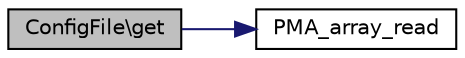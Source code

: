 digraph G
{
  edge [fontname="Helvetica",fontsize="10",labelfontname="Helvetica",labelfontsize="10"];
  node [fontname="Helvetica",fontsize="10",shape=record];
  rankdir="LR";
  Node1 [label="ConfigFile\\get",height=0.2,width=0.4,color="black", fillcolor="grey75", style="filled" fontcolor="black"];
  Node1 -> Node2 [color="midnightblue",fontsize="10",style="solid",fontname="Helvetica"];
  Node2 [label="PMA_array_read",height=0.2,width=0.4,color="black", fillcolor="white", style="filled",URL="$core_8lib_8php.html#ad849f510cb114dbba55cdf1da07f04a2",tooltip="Returns value of an element in $array given by $path."];
}
